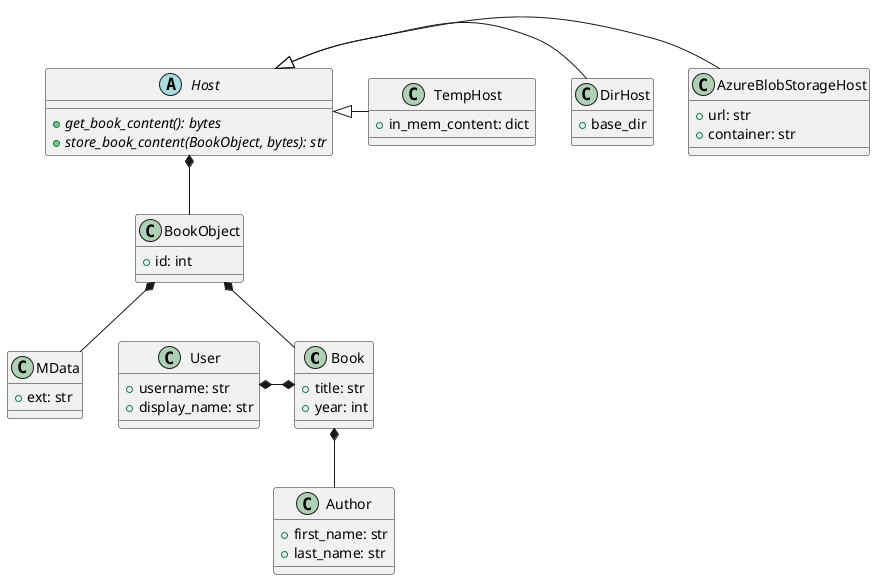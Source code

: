 @startuml Book Service Class Diagram
class Book {
    +title: str 
    +year: int 
}

class Author {
    +first_name: str 
    +last_name: str 
    
}

class MData {
    +ext: str
}

class BookObject {
    +id: int
}

abstract class Host {
    {abstract} +get_book_content(): bytes
    {abstract} +store_book_content(BookObject, bytes): str
}

class AzureBlobStorageHost {
    +url: str 
    +container: str 
}

class DirHost {
    +base_dir
}

class TempHost {
    +in_mem_content: dict 
}

class User {
    +username: str 
    +display_name: str 
}


Host *-- BookObject
Host <|- AzureBlobStorageHost
Host <|- DirHost
Host <|- TempHost
Book *-- Author
BookObject *-- Book
BookObject *-- MData
User *-* Book

' Host }--|| BookObject / Many to one

@enduml





' class Book #header:Wheat;line:red {

' }